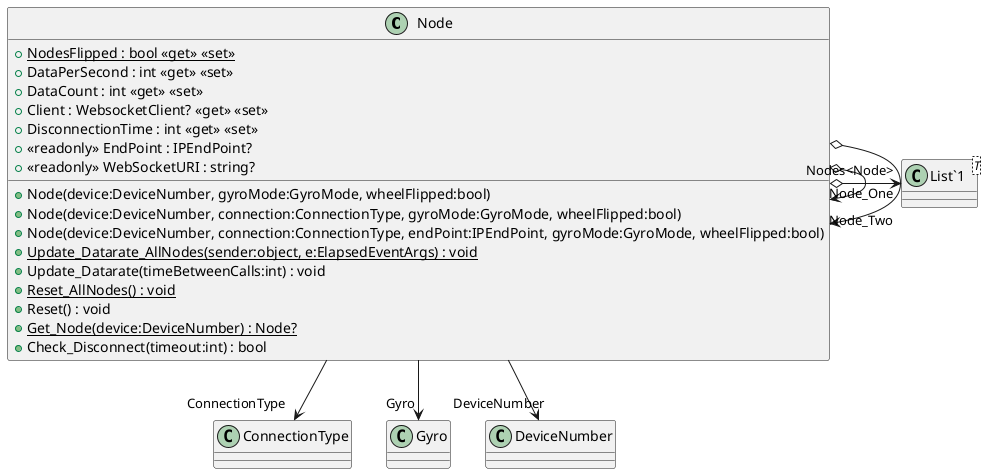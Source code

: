 @startuml
class Node {
    + {static} NodesFlipped : bool <<get>> <<set>>
    + DataPerSecond : int <<get>> <<set>>
    + DataCount : int <<get>> <<set>>
    + Client : WebsocketClient? <<get>> <<set>>
    + DisconnectionTime : int <<get>> <<set>>
    + <<readonly>> EndPoint : IPEndPoint?
    + <<readonly>> WebSocketURI : string?
    + Node(device:DeviceNumber, gyroMode:GyroMode, wheelFlipped:bool)
    + Node(device:DeviceNumber, connection:ConnectionType, gyroMode:GyroMode, wheelFlipped:bool)
    + Node(device:DeviceNumber, connection:ConnectionType, endPoint:IPEndPoint, gyroMode:GyroMode, wheelFlipped:bool)
    + {static} Update_Datarate_AllNodes(sender:object, e:ElapsedEventArgs) : void
    + Update_Datarate(timeBetweenCalls:int) : void
    + {static} Reset_AllNodes() : void
    + Reset() : void
    + {static} Get_Node(device:DeviceNumber) : Node?
    + Check_Disconnect(timeout:int) : bool
}
class "List`1"<T> {
}
Node o-> "Node_One" Node
Node o-> "Node_Two" Node
Node o-> "Nodes<Node>" "List`1"
Node --> "ConnectionType" ConnectionType
Node --> "Gyro" Gyro
Node --> "DeviceNumber" DeviceNumber
@enduml
